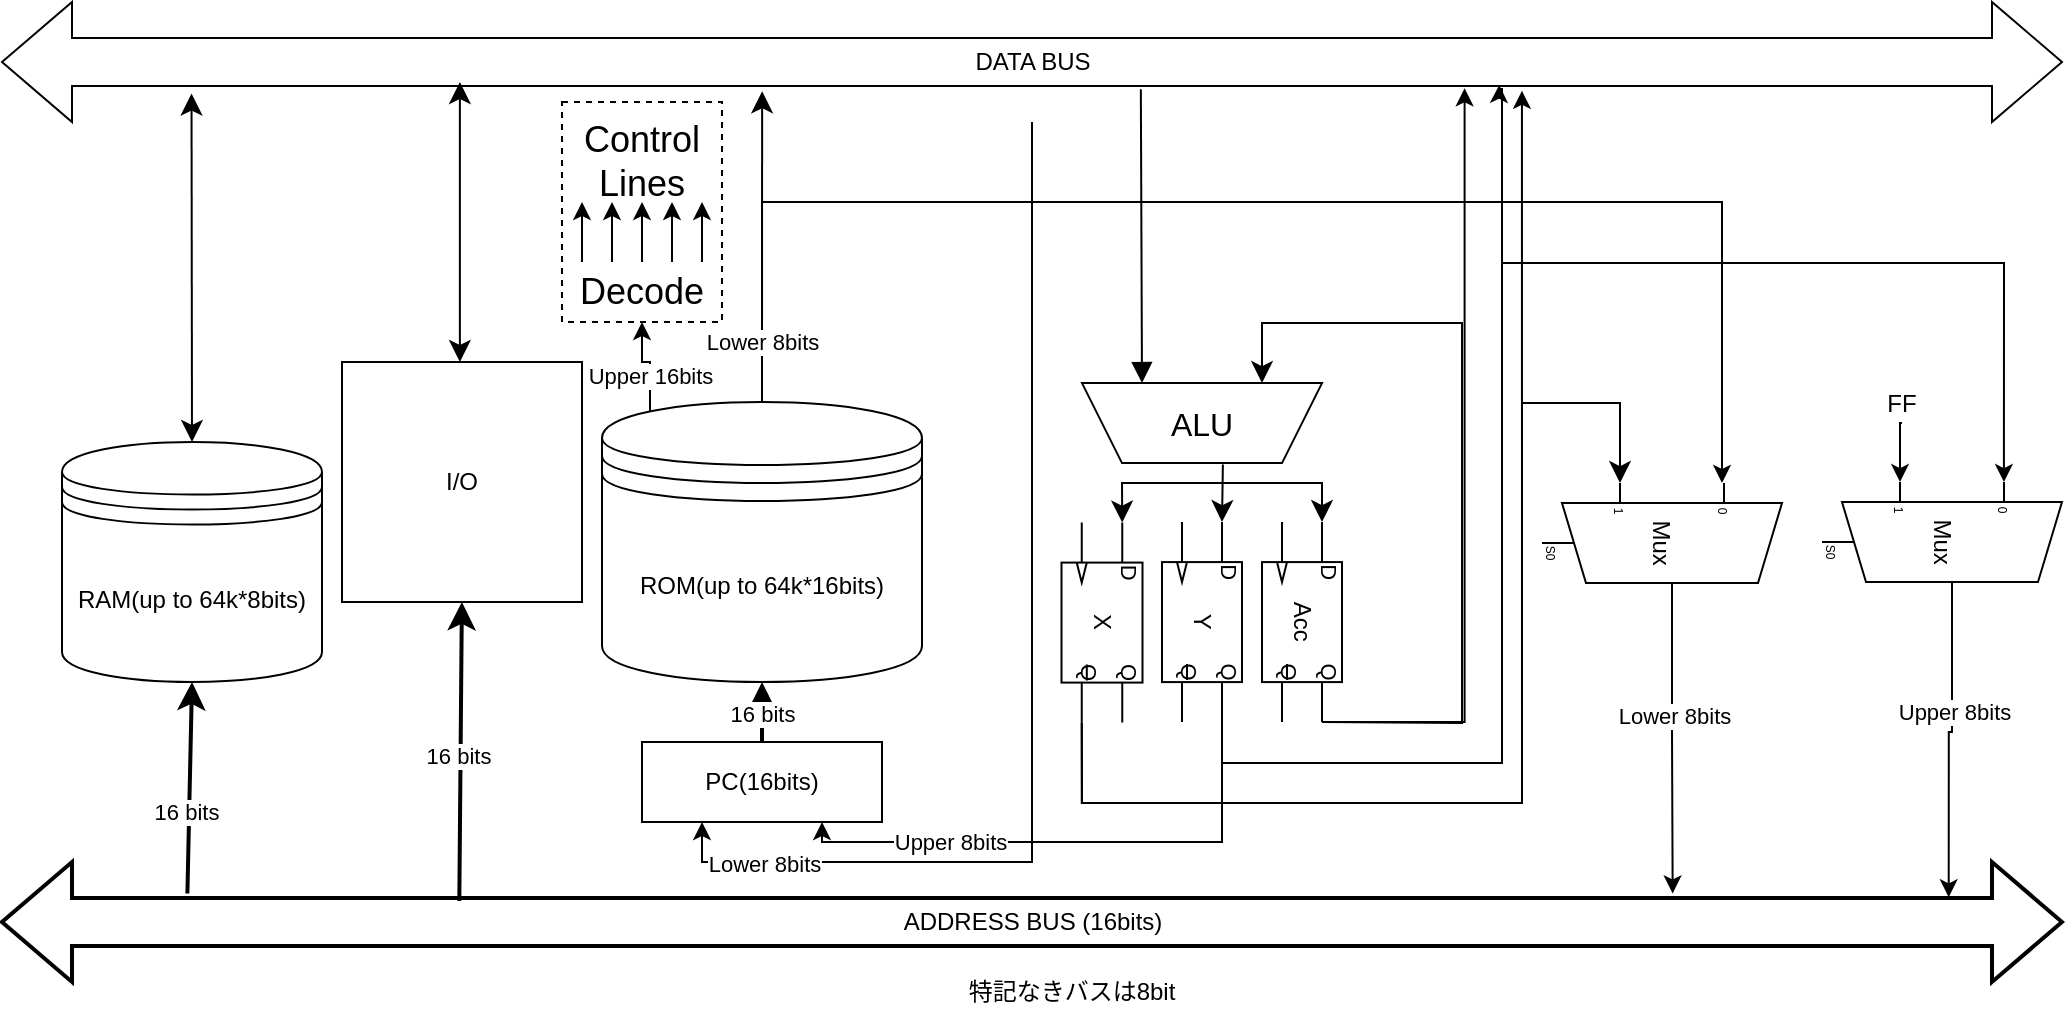 <mxfile version="26.0.5">
  <diagram name="ページ1" id="FL6XOQ-P3k_mCRHXE3k5">
    <mxGraphModel dx="658" dy="2039" grid="1" gridSize="10" guides="1" tooltips="1" connect="1" arrows="1" fold="1" page="1" pageScale="1" pageWidth="1169" pageHeight="827" math="0" shadow="0">
      <root>
        <mxCell id="0" />
        <mxCell id="1" parent="0" />
        <mxCell id="dDtKkb987Jfwz-Kflepq-8" value="DATA BUS" style="html=1;shadow=0;dashed=0;align=center;verticalAlign=middle;shape=mxgraph.arrows2.twoWayArrow;dy=0.6;dx=35;" parent="1" vertex="1">
          <mxGeometry x="50" y="-1590" width="1030" height="60" as="geometry" />
        </mxCell>
        <mxCell id="dDtKkb987Jfwz-Kflepq-34" value="ADDRESS BUS (16bits)" style="html=1;shadow=0;dashed=0;align=center;verticalAlign=middle;shape=mxgraph.arrows2.twoWayArrow;dy=0.6;dx=35;strokeWidth=2;" parent="1" vertex="1">
          <mxGeometry x="50" y="-1160" width="1030" height="60" as="geometry" />
        </mxCell>
        <mxCell id="6z_fS-_69uKnH_0oTRGQ-2" value="" style="shape=trapezoid;perimeter=trapezoidPerimeter;whiteSpace=wrap;html=1;fixedSize=1;rotation=-180;size=20;" parent="1" vertex="1">
          <mxGeometry x="590" y="-1399.46" width="120" height="40" as="geometry" />
        </mxCell>
        <mxCell id="PgDK6xRRdv0KBnLI8OND-12" style="edgeStyle=none;curved=1;rounded=0;orthogonalLoop=1;jettySize=auto;html=1;exitX=0.5;exitY=0;exitDx=0;exitDy=0;entryX=0.5;entryY=1;entryDx=0;entryDy=0;fontSize=12;startSize=8;endSize=8;strokeWidth=2;" parent="1" source="6z_fS-_69uKnH_0oTRGQ-11" target="6z_fS-_69uKnH_0oTRGQ-14" edge="1">
          <mxGeometry relative="1" as="geometry" />
        </mxCell>
        <mxCell id="KuC0_Bz1xYqySThhGlDS-6" value="16 bits" style="edgeLabel;html=1;align=center;verticalAlign=middle;resizable=0;points=[];" parent="PgDK6xRRdv0KBnLI8OND-12" vertex="1" connectable="0">
          <mxGeometry x="-0.04" relative="1" as="geometry">
            <mxPoint as="offset" />
          </mxGeometry>
        </mxCell>
        <mxCell id="Z-dN_BIWgpEJ7gYIxx3i-5" style="edgeStyle=orthogonalEdgeStyle;rounded=0;orthogonalLoop=1;jettySize=auto;html=1;entryX=0.25;entryY=1;entryDx=0;entryDy=0;" parent="1" source="dDtKkb987Jfwz-Kflepq-8" target="6z_fS-_69uKnH_0oTRGQ-11" edge="1">
          <mxGeometry relative="1" as="geometry" />
        </mxCell>
        <mxCell id="Z-dN_BIWgpEJ7gYIxx3i-6" value="Lower 8bits" style="edgeLabel;html=1;align=center;verticalAlign=middle;resizable=0;points=[];" parent="Z-dN_BIWgpEJ7gYIxx3i-5" vertex="1" connectable="0">
          <mxGeometry x="0.76" y="1" relative="1" as="geometry">
            <mxPoint x="-16" as="offset" />
          </mxGeometry>
        </mxCell>
        <mxCell id="6z_fS-_69uKnH_0oTRGQ-11" value="PC(16bits)" style="rounded=0;whiteSpace=wrap;html=1;" parent="1" vertex="1">
          <mxGeometry x="370" y="-1220" width="120" height="40" as="geometry" />
        </mxCell>
        <mxCell id="KuC0_Bz1xYqySThhGlDS-1" style="edgeStyle=orthogonalEdgeStyle;rounded=0;orthogonalLoop=1;jettySize=auto;html=1;exitX=0.15;exitY=0.05;exitDx=0;exitDy=0;exitPerimeter=0;entryX=0.5;entryY=1;entryDx=0;entryDy=0;" parent="1" source="6z_fS-_69uKnH_0oTRGQ-14" target="PgDK6xRRdv0KBnLI8OND-41" edge="1">
          <mxGeometry relative="1" as="geometry" />
        </mxCell>
        <mxCell id="KuC0_Bz1xYqySThhGlDS-8" value="Upper 16bits" style="edgeLabel;html=1;align=center;verticalAlign=middle;resizable=0;points=[];" parent="KuC0_Bz1xYqySThhGlDS-1" vertex="1" connectable="0">
          <mxGeometry x="-0.224" relative="1" as="geometry">
            <mxPoint as="offset" />
          </mxGeometry>
        </mxCell>
        <mxCell id="6z_fS-_69uKnH_0oTRGQ-14" value="ROM(up to 64k*16bits)" style="shape=datastore;whiteSpace=wrap;html=1;" parent="1" vertex="1">
          <mxGeometry x="350" y="-1390" width="160" height="140" as="geometry" />
        </mxCell>
        <mxCell id="6z_fS-_69uKnH_0oTRGQ-20" value="Mux" style="shadow=0;dashed=0;align=center;html=1;strokeWidth=1;shape=mxgraph.electrical.abstract.mux2;whiteSpace=wrap;rotation=90;" parent="1" vertex="1">
          <mxGeometry x="850" y="-1379.46" width="60" height="120" as="geometry" />
        </mxCell>
        <mxCell id="6z_fS-_69uKnH_0oTRGQ-23" style="edgeStyle=orthogonalEdgeStyle;rounded=0;orthogonalLoop=1;jettySize=auto;html=1;exitX=1;exitY=0.5;exitDx=0;exitDy=-5;exitPerimeter=0;entryX=0.811;entryY=0.262;entryDx=0;entryDy=0;entryPerimeter=0;" parent="1" source="6z_fS-_69uKnH_0oTRGQ-20" target="dDtKkb987Jfwz-Kflepq-34" edge="1">
          <mxGeometry relative="1" as="geometry">
            <mxPoint x="885.16" y="-1159.44" as="targetPoint" />
          </mxGeometry>
        </mxCell>
        <mxCell id="6z_fS-_69uKnH_0oTRGQ-24" value="Lower 8bits" style="edgeLabel;html=1;align=center;verticalAlign=middle;resizable=0;points=[];" parent="6z_fS-_69uKnH_0oTRGQ-23" vertex="1" connectable="0">
          <mxGeometry x="-0.183" y="1" relative="1" as="geometry">
            <mxPoint y="-3" as="offset" />
          </mxGeometry>
        </mxCell>
        <mxCell id="6z_fS-_69uKnH_0oTRGQ-34" value="Mux" style="shadow=0;dashed=0;align=center;html=1;strokeWidth=1;shape=mxgraph.electrical.abstract.mux2;whiteSpace=wrap;rotation=90;" parent="1" vertex="1">
          <mxGeometry x="990" y="-1379.96" width="60" height="120" as="geometry" />
        </mxCell>
        <mxCell id="6z_fS-_69uKnH_0oTRGQ-37" value="FF" style="text;html=1;align=center;verticalAlign=middle;whiteSpace=wrap;rounded=0;" parent="1" vertex="1">
          <mxGeometry x="970" y="-1399.46" width="60" height="20" as="geometry" />
        </mxCell>
        <mxCell id="6z_fS-_69uKnH_0oTRGQ-38" style="edgeStyle=orthogonalEdgeStyle;rounded=0;orthogonalLoop=1;jettySize=auto;html=1;exitX=0.5;exitY=1;exitDx=0;exitDy=0;entryX=0;entryY=0.65;entryDx=0;entryDy=3;entryPerimeter=0;" parent="1" source="6z_fS-_69uKnH_0oTRGQ-37" target="6z_fS-_69uKnH_0oTRGQ-34" edge="1">
          <mxGeometry relative="1" as="geometry" />
        </mxCell>
        <mxCell id="6z_fS-_69uKnH_0oTRGQ-39" style="edgeStyle=orthogonalEdgeStyle;rounded=0;orthogonalLoop=1;jettySize=auto;html=1;exitX=1;exitY=0.5;exitDx=0;exitDy=-5;exitPerimeter=0;entryX=0.945;entryY=0.294;entryDx=0;entryDy=0;entryPerimeter=0;" parent="1" source="6z_fS-_69uKnH_0oTRGQ-34" target="dDtKkb987Jfwz-Kflepq-34" edge="1">
          <mxGeometry relative="1" as="geometry">
            <mxPoint x="1025.24" y="-1151.46" as="targetPoint" />
          </mxGeometry>
        </mxCell>
        <mxCell id="6z_fS-_69uKnH_0oTRGQ-40" value="Upper 8bits" style="edgeLabel;html=1;align=center;verticalAlign=middle;resizable=0;points=[];" parent="6z_fS-_69uKnH_0oTRGQ-39" vertex="1" connectable="0">
          <mxGeometry x="-0.405" y="2" relative="1" as="geometry">
            <mxPoint x="-1" y="10" as="offset" />
          </mxGeometry>
        </mxCell>
        <mxCell id="6z_fS-_69uKnH_0oTRGQ-51" style="edgeStyle=orthogonalEdgeStyle;rounded=0;orthogonalLoop=1;jettySize=auto;html=1;exitX=0;exitY=0;exitDx=0;exitDy=0;entryX=0;entryY=1;entryDx=0;entryDy=0;" parent="1" source="6z_fS-_69uKnH_0oTRGQ-42" target="6z_fS-_69uKnH_0oTRGQ-47" edge="1">
          <mxGeometry relative="1" as="geometry" />
        </mxCell>
        <mxCell id="6z_fS-_69uKnH_0oTRGQ-52" style="edgeStyle=orthogonalEdgeStyle;rounded=0;orthogonalLoop=1;jettySize=auto;html=1;exitX=0.25;exitY=0;exitDx=0;exitDy=0;entryX=0.25;entryY=1;entryDx=0;entryDy=0;" parent="1" source="6z_fS-_69uKnH_0oTRGQ-42" target="6z_fS-_69uKnH_0oTRGQ-47" edge="1">
          <mxGeometry relative="1" as="geometry" />
        </mxCell>
        <mxCell id="6z_fS-_69uKnH_0oTRGQ-53" style="edgeStyle=orthogonalEdgeStyle;rounded=0;orthogonalLoop=1;jettySize=auto;html=1;exitX=0.5;exitY=0;exitDx=0;exitDy=0;entryX=0.5;entryY=1;entryDx=0;entryDy=0;" parent="1" source="6z_fS-_69uKnH_0oTRGQ-42" target="6z_fS-_69uKnH_0oTRGQ-47" edge="1">
          <mxGeometry relative="1" as="geometry" />
        </mxCell>
        <mxCell id="6z_fS-_69uKnH_0oTRGQ-54" style="edgeStyle=orthogonalEdgeStyle;rounded=0;orthogonalLoop=1;jettySize=auto;html=1;exitX=0.75;exitY=0;exitDx=0;exitDy=0;entryX=0.75;entryY=1;entryDx=0;entryDy=0;" parent="1" source="6z_fS-_69uKnH_0oTRGQ-42" target="6z_fS-_69uKnH_0oTRGQ-47" edge="1">
          <mxGeometry relative="1" as="geometry" />
        </mxCell>
        <mxCell id="6z_fS-_69uKnH_0oTRGQ-55" style="edgeStyle=orthogonalEdgeStyle;rounded=0;orthogonalLoop=1;jettySize=auto;html=1;exitX=1;exitY=0;exitDx=0;exitDy=0;entryX=1;entryY=1;entryDx=0;entryDy=0;" parent="1" source="6z_fS-_69uKnH_0oTRGQ-42" target="6z_fS-_69uKnH_0oTRGQ-47" edge="1">
          <mxGeometry relative="1" as="geometry" />
        </mxCell>
        <mxCell id="6z_fS-_69uKnH_0oTRGQ-42" value="&lt;font style=&quot;font-size: 18px;&quot;&gt;Decode&lt;/font&gt;" style="text;html=1;align=center;verticalAlign=middle;whiteSpace=wrap;rounded=0;" parent="1" vertex="1">
          <mxGeometry x="340" y="-1460" width="60" height="30" as="geometry" />
        </mxCell>
        <mxCell id="6z_fS-_69uKnH_0oTRGQ-47" value="&lt;font style=&quot;font-size: 18px;&quot;&gt;Control Lines&lt;/font&gt;" style="text;html=1;align=center;verticalAlign=middle;whiteSpace=wrap;rounded=0;" parent="1" vertex="1">
          <mxGeometry x="340" y="-1530" width="60" height="40" as="geometry" />
        </mxCell>
        <mxCell id="6z_fS-_69uKnH_0oTRGQ-61" value="" style="group;rotation=90;" parent="1" vertex="1" connectable="0">
          <mxGeometry x="650" y="-1299.96" width="100" height="40" as="geometry" />
        </mxCell>
        <mxCell id="6z_fS-_69uKnH_0oTRGQ-56" value="" style="verticalLabelPosition=bottom;shadow=0;dashed=0;align=center;html=1;verticalAlign=top;shape=mxgraph.electrical.logic_gates.d_type_flip-flop;rotation=90;" parent="6z_fS-_69uKnH_0oTRGQ-61" vertex="1">
          <mxGeometry width="100" height="40" as="geometry" />
        </mxCell>
        <mxCell id="6z_fS-_69uKnH_0oTRGQ-60" value="Acc" style="text;html=1;align=center;verticalAlign=middle;whiteSpace=wrap;rounded=0;rotation=90;" parent="6z_fS-_69uKnH_0oTRGQ-61" vertex="1">
          <mxGeometry x="20" y="8" width="60" height="23.762" as="geometry" />
        </mxCell>
        <mxCell id="6z_fS-_69uKnH_0oTRGQ-65" value="" style="group;rotation=90;" parent="1" vertex="1" connectable="0">
          <mxGeometry x="600" y="-1299.96" width="100" height="40" as="geometry" />
        </mxCell>
        <mxCell id="6z_fS-_69uKnH_0oTRGQ-63" value="" style="verticalLabelPosition=bottom;shadow=0;dashed=0;align=center;html=1;verticalAlign=top;shape=mxgraph.electrical.logic_gates.d_type_flip-flop;rotation=90;" parent="6z_fS-_69uKnH_0oTRGQ-65" vertex="1">
          <mxGeometry width="100" height="40" as="geometry" />
        </mxCell>
        <mxCell id="6z_fS-_69uKnH_0oTRGQ-64" value="Y" style="text;html=1;align=center;verticalAlign=middle;whiteSpace=wrap;rounded=0;rotation=90;" parent="6z_fS-_69uKnH_0oTRGQ-65" vertex="1">
          <mxGeometry x="20" y="8" width="60" height="23.762" as="geometry" />
        </mxCell>
        <mxCell id="6z_fS-_69uKnH_0oTRGQ-70" value="" style="group;rotation=90;" parent="1" vertex="1" connectable="0">
          <mxGeometry x="550" y="-1299.96" width="100" height="40.5" as="geometry" />
        </mxCell>
        <mxCell id="6z_fS-_69uKnH_0oTRGQ-68" value="" style="verticalLabelPosition=bottom;shadow=0;dashed=0;align=center;html=1;verticalAlign=top;shape=mxgraph.electrical.logic_gates.d_type_flip-flop;rotation=90;" parent="6z_fS-_69uKnH_0oTRGQ-70" vertex="1">
          <mxGeometry width="100" height="40.5" as="geometry" />
        </mxCell>
        <mxCell id="6z_fS-_69uKnH_0oTRGQ-69" value="X" style="text;html=1;align=center;verticalAlign=middle;whiteSpace=wrap;rounded=0;rotation=90;" parent="6z_fS-_69uKnH_0oTRGQ-70" vertex="1">
          <mxGeometry x="20" y="5" width="60" height="30" as="geometry" />
        </mxCell>
        <mxCell id="6z_fS-_69uKnH_0oTRGQ-75" value="RAM(up to 64k*8bits)" style="shape=datastore;whiteSpace=wrap;html=1;" parent="1" vertex="1">
          <mxGeometry x="80" y="-1370" width="130" height="120" as="geometry" />
        </mxCell>
        <mxCell id="6z_fS-_69uKnH_0oTRGQ-81" value="I/O" style="rounded=0;whiteSpace=wrap;html=1;" parent="1" vertex="1">
          <mxGeometry x="220" y="-1410" width="120" height="120" as="geometry" />
        </mxCell>
        <mxCell id="PgDK6xRRdv0KBnLI8OND-6" value="" style="endArrow=classic;startArrow=classic;html=1;rounded=0;fontSize=12;startSize=8;endSize=8;curved=1;entryX=0.5;entryY=0;entryDx=0;entryDy=0;exitX=0.092;exitY=0.763;exitDx=0;exitDy=0;exitPerimeter=0;" parent="1" source="dDtKkb987Jfwz-Kflepq-8" target="6z_fS-_69uKnH_0oTRGQ-75" edge="1">
          <mxGeometry width="50" height="50" relative="1" as="geometry">
            <mxPoint x="150" y="-1500" as="sourcePoint" />
            <mxPoint x="144.0" y="-1410" as="targetPoint" />
          </mxGeometry>
        </mxCell>
        <mxCell id="PgDK6xRRdv0KBnLI8OND-8" value="" style="endArrow=classic;html=1;rounded=0;fontSize=12;startSize=8;endSize=8;curved=1;entryX=0.5;entryY=1;entryDx=0;entryDy=0;strokeWidth=2;exitX=0.09;exitY=0.262;exitDx=0;exitDy=0;exitPerimeter=0;" parent="1" source="dDtKkb987Jfwz-Kflepq-34" target="6z_fS-_69uKnH_0oTRGQ-75" edge="1">
          <mxGeometry width="50" height="50" relative="1" as="geometry">
            <mxPoint x="145" y="-1150" as="sourcePoint" />
            <mxPoint x="145" y="-1340" as="targetPoint" />
          </mxGeometry>
        </mxCell>
        <mxCell id="KuC0_Bz1xYqySThhGlDS-4" value="16 bits" style="edgeLabel;html=1;align=center;verticalAlign=middle;resizable=0;points=[];" parent="PgDK6xRRdv0KBnLI8OND-8" vertex="1" connectable="0">
          <mxGeometry x="-0.232" y="2" relative="1" as="geometry">
            <mxPoint as="offset" />
          </mxGeometry>
        </mxCell>
        <mxCell id="PgDK6xRRdv0KBnLI8OND-9" value="" style="endArrow=classic;startArrow=classic;html=1;rounded=0;fontSize=12;startSize=8;endSize=8;curved=1;" parent="1" edge="1">
          <mxGeometry width="50" height="50" relative="1" as="geometry">
            <mxPoint x="278.94" y="-1550" as="sourcePoint" />
            <mxPoint x="278.94" y="-1410" as="targetPoint" />
          </mxGeometry>
        </mxCell>
        <mxCell id="PgDK6xRRdv0KBnLI8OND-10" value="" style="endArrow=classic;html=1;rounded=0;fontSize=12;startSize=8;endSize=8;curved=1;entryX=0.5;entryY=1;entryDx=0;entryDy=0;strokeWidth=2;exitX=0.222;exitY=0.325;exitDx=0;exitDy=0;exitPerimeter=0;" parent="1" source="dDtKkb987Jfwz-Kflepq-34" edge="1">
          <mxGeometry width="50" height="50" relative="1" as="geometry">
            <mxPoint x="279.94" y="-1150" as="sourcePoint" />
            <mxPoint x="279.94" y="-1290" as="targetPoint" />
          </mxGeometry>
        </mxCell>
        <mxCell id="KuC0_Bz1xYqySThhGlDS-3" value="16 bits" style="edgeLabel;html=1;align=center;verticalAlign=middle;resizable=0;points=[];" parent="PgDK6xRRdv0KBnLI8OND-10" vertex="1" connectable="0">
          <mxGeometry x="-0.023" y="2" relative="1" as="geometry">
            <mxPoint as="offset" />
          </mxGeometry>
        </mxCell>
        <mxCell id="PgDK6xRRdv0KBnLI8OND-13" style="edgeStyle=none;curved=1;rounded=0;orthogonalLoop=1;jettySize=auto;html=1;entryX=0.369;entryY=0.744;entryDx=0;entryDy=0;entryPerimeter=0;fontSize=12;startSize=8;endSize=8;" parent="1" source="6z_fS-_69uKnH_0oTRGQ-14" target="dDtKkb987Jfwz-Kflepq-8" edge="1">
          <mxGeometry relative="1" as="geometry">
            <Array as="points">
              <mxPoint x="430" y="-1490" />
            </Array>
          </mxGeometry>
        </mxCell>
        <mxCell id="PgDK6xRRdv0KBnLI8OND-22" value="ALU" style="text;html=1;align=center;verticalAlign=middle;whiteSpace=wrap;rounded=0;fontSize=16;" parent="1" vertex="1">
          <mxGeometry x="620" y="-1394.46" width="60" height="30" as="geometry" />
        </mxCell>
        <mxCell id="PgDK6xRRdv0KBnLI8OND-29" value="" style="endArrow=classic;html=1;rounded=0;fontSize=12;startSize=8;endSize=8;curved=0;entryX=0.25;entryY=1;entryDx=0;entryDy=0;exitX=1;exitY=0.25;exitDx=0;exitDy=0;exitPerimeter=0;" parent="1" source="6z_fS-_69uKnH_0oTRGQ-56" target="6z_fS-_69uKnH_0oTRGQ-2" edge="1">
          <mxGeometry width="50" height="50" relative="1" as="geometry">
            <mxPoint x="740" y="-1229.46" as="sourcePoint" />
            <mxPoint x="740" y="-1389.46" as="targetPoint" />
            <Array as="points">
              <mxPoint x="780" y="-1229.46" />
              <mxPoint x="780" y="-1429.46" />
              <mxPoint x="680" y="-1429.46" />
            </Array>
          </mxGeometry>
        </mxCell>
        <mxCell id="PgDK6xRRdv0KBnLI8OND-32" style="edgeStyle=none;curved=1;rounded=0;orthogonalLoop=1;jettySize=auto;html=1;exitX=0.75;exitY=1;exitDx=0;exitDy=0;entryX=0.514;entryY=0.719;entryDx=0;entryDy=0;entryPerimeter=0;fontSize=12;startSize=8;endSize=8;startArrow=block;startFill=1;endArrow=none;endFill=0;" parent="1" source="6z_fS-_69uKnH_0oTRGQ-2" edge="1">
          <mxGeometry relative="1" as="geometry">
            <mxPoint x="619.42" y="-1546.32" as="targetPoint" />
          </mxGeometry>
        </mxCell>
        <mxCell id="PgDK6xRRdv0KBnLI8OND-34" style="edgeStyle=none;curved=1;rounded=0;orthogonalLoop=1;jettySize=auto;html=1;exitX=0.413;exitY=-0.019;exitDx=0;exitDy=0;entryX=0;entryY=0.25;entryDx=0;entryDy=0;entryPerimeter=0;fontSize=12;startSize=8;endSize=8;exitPerimeter=0;" parent="1" source="6z_fS-_69uKnH_0oTRGQ-2" target="6z_fS-_69uKnH_0oTRGQ-63" edge="1">
          <mxGeometry relative="1" as="geometry" />
        </mxCell>
        <mxCell id="PgDK6xRRdv0KBnLI8OND-36" value="" style="endArrow=classic;html=1;rounded=0;fontSize=12;startSize=8;endSize=8;curved=0;entryX=0;entryY=0.25;entryDx=0;entryDy=0;entryPerimeter=0;" parent="1" target="6z_fS-_69uKnH_0oTRGQ-56" edge="1">
          <mxGeometry width="50" height="50" relative="1" as="geometry">
            <mxPoint x="660" y="-1349.46" as="sourcePoint" />
            <mxPoint x="740" y="-1349.46" as="targetPoint" />
            <Array as="points">
              <mxPoint x="710" y="-1349.46" />
            </Array>
          </mxGeometry>
        </mxCell>
        <mxCell id="PgDK6xRRdv0KBnLI8OND-37" value="" style="endArrow=classic;html=1;rounded=0;fontSize=12;startSize=8;endSize=8;curved=0;entryX=0;entryY=0.25;entryDx=0;entryDy=0;entryPerimeter=0;" parent="1" target="6z_fS-_69uKnH_0oTRGQ-68" edge="1">
          <mxGeometry width="50" height="50" relative="1" as="geometry">
            <mxPoint x="660" y="-1349.46" as="sourcePoint" />
            <mxPoint x="580" y="-1349.46" as="targetPoint" />
            <Array as="points">
              <mxPoint x="610" y="-1349.46" />
            </Array>
          </mxGeometry>
        </mxCell>
        <mxCell id="PgDK6xRRdv0KBnLI8OND-38" style="edgeStyle=none;curved=0;rounded=0;orthogonalLoop=1;jettySize=auto;html=1;exitX=1;exitY=0.75;exitDx=0;exitDy=0;exitPerimeter=0;fontSize=12;startSize=8;endSize=8;entryX=0;entryY=0.65;entryDx=0;entryDy=3;entryPerimeter=0;" parent="1" source="6z_fS-_69uKnH_0oTRGQ-68" target="6z_fS-_69uKnH_0oTRGQ-20" edge="1">
          <mxGeometry relative="1" as="geometry">
            <mxPoint x="900" y="-1499.46" as="targetPoint" />
            <Array as="points">
              <mxPoint x="590" y="-1189.46" />
              <mxPoint x="810" y="-1189.46" />
              <mxPoint x="810" y="-1389.46" />
              <mxPoint x="859" y="-1389.46" />
            </Array>
          </mxGeometry>
        </mxCell>
        <mxCell id="PgDK6xRRdv0KBnLI8OND-41" value="" style="whiteSpace=wrap;html=1;fillColor=none;dashed=1;" parent="1" vertex="1">
          <mxGeometry x="330" y="-1540" width="80" height="110" as="geometry" />
        </mxCell>
        <mxCell id="KuC0_Bz1xYqySThhGlDS-2" style="edgeStyle=orthogonalEdgeStyle;rounded=0;orthogonalLoop=1;jettySize=auto;html=1;exitX=0.5;exitY=0;exitDx=0;exitDy=0;entryX=0;entryY=0.217;entryDx=0;entryDy=3;entryPerimeter=0;" parent="1" source="6z_fS-_69uKnH_0oTRGQ-14" target="6z_fS-_69uKnH_0oTRGQ-20" edge="1">
          <mxGeometry relative="1" as="geometry">
            <Array as="points">
              <mxPoint x="430" y="-1490" />
              <mxPoint x="910" y="-1490" />
              <mxPoint x="910" y="-1349" />
            </Array>
          </mxGeometry>
        </mxCell>
        <mxCell id="KuC0_Bz1xYqySThhGlDS-7" value="Lower 8bits" style="edgeLabel;html=1;align=center;verticalAlign=middle;resizable=0;points=[];" parent="KuC0_Bz1xYqySThhGlDS-2" vertex="1" connectable="0">
          <mxGeometry x="-0.917" relative="1" as="geometry">
            <mxPoint as="offset" />
          </mxGeometry>
        </mxCell>
        <mxCell id="KuC0_Bz1xYqySThhGlDS-9" value="特記なきバスは8bit" style="text;html=1;align=center;verticalAlign=middle;whiteSpace=wrap;rounded=0;" parent="1" vertex="1">
          <mxGeometry x="515" y="-1110" width="140" height="30" as="geometry" />
        </mxCell>
        <mxCell id="Z-dN_BIWgpEJ7gYIxx3i-1" style="edgeStyle=orthogonalEdgeStyle;rounded=0;orthogonalLoop=1;jettySize=auto;html=1;exitX=1;exitY=0.25;exitDx=0;exitDy=0;exitPerimeter=0;entryX=0;entryY=0.217;entryDx=0;entryDy=3;entryPerimeter=0;" parent="1" source="6z_fS-_69uKnH_0oTRGQ-63" target="6z_fS-_69uKnH_0oTRGQ-34" edge="1">
          <mxGeometry relative="1" as="geometry">
            <Array as="points">
              <mxPoint x="660" y="-1209.46" />
              <mxPoint x="800" y="-1209.46" />
              <mxPoint x="800" y="-1459.46" />
              <mxPoint x="1051" y="-1459.46" />
            </Array>
          </mxGeometry>
        </mxCell>
        <mxCell id="Z-dN_BIWgpEJ7gYIxx3i-2" style="edgeStyle=orthogonalEdgeStyle;rounded=0;orthogonalLoop=1;jettySize=auto;html=1;exitX=1;exitY=0.25;exitDx=0;exitDy=0;exitPerimeter=0;entryX=0.688;entryY=0.682;entryDx=0;entryDy=0;entryPerimeter=0;" parent="1" source="6z_fS-_69uKnH_0oTRGQ-63" edge="1">
          <mxGeometry relative="1" as="geometry">
            <mxPoint x="798.64" y="-1548.54" as="targetPoint" />
            <Array as="points">
              <mxPoint x="660" y="-1209.46" />
              <mxPoint x="800" y="-1209.46" />
              <mxPoint x="800" y="-1546.46" />
              <mxPoint x="799" y="-1546.46" />
            </Array>
          </mxGeometry>
        </mxCell>
        <mxCell id="Z-dN_BIWgpEJ7gYIxx3i-3" style="edgeStyle=orthogonalEdgeStyle;rounded=0;orthogonalLoop=1;jettySize=auto;html=1;exitX=1;exitY=0.75;exitDx=0;exitDy=0;exitPerimeter=0;entryX=0.699;entryY=0.731;entryDx=0;entryDy=0;entryPerimeter=0;" parent="1" source="6z_fS-_69uKnH_0oTRGQ-68" edge="1">
          <mxGeometry relative="1" as="geometry">
            <mxPoint x="809.97" y="-1545.6" as="targetPoint" />
            <Array as="points">
              <mxPoint x="590" y="-1189.46" />
              <mxPoint x="810" y="-1189.46" />
            </Array>
          </mxGeometry>
        </mxCell>
        <mxCell id="Z-dN_BIWgpEJ7gYIxx3i-4" style="edgeStyle=orthogonalEdgeStyle;rounded=0;orthogonalLoop=1;jettySize=auto;html=1;exitX=1;exitY=0.25;exitDx=0;exitDy=0;entryX=0.75;entryY=1;entryDx=0;entryDy=0;exitPerimeter=0;" parent="1" source="6z_fS-_69uKnH_0oTRGQ-63" target="6z_fS-_69uKnH_0oTRGQ-11" edge="1">
          <mxGeometry relative="1" as="geometry">
            <Array as="points">
              <mxPoint x="660" y="-1170" />
              <mxPoint x="460" y="-1170" />
            </Array>
          </mxGeometry>
        </mxCell>
        <mxCell id="Z-dN_BIWgpEJ7gYIxx3i-7" value="Upper 8bits" style="edgeLabel;html=1;align=center;verticalAlign=middle;resizable=0;points=[];" parent="Z-dN_BIWgpEJ7gYIxx3i-4" vertex="1" connectable="0">
          <mxGeometry x="0.451" relative="1" as="geometry">
            <mxPoint as="offset" />
          </mxGeometry>
        </mxCell>
        <mxCell id="Z-dN_BIWgpEJ7gYIxx3i-8" style="edgeStyle=orthogonalEdgeStyle;rounded=0;orthogonalLoop=1;jettySize=auto;html=1;exitX=1;exitY=0.25;exitDx=0;exitDy=0;exitPerimeter=0;entryX=0.71;entryY=0.719;entryDx=0;entryDy=0;entryPerimeter=0;" parent="1" source="6z_fS-_69uKnH_0oTRGQ-56" target="dDtKkb987Jfwz-Kflepq-8" edge="1">
          <mxGeometry relative="1" as="geometry">
            <Array as="points">
              <mxPoint x="781" y="-1230" />
            </Array>
          </mxGeometry>
        </mxCell>
      </root>
    </mxGraphModel>
  </diagram>
</mxfile>
